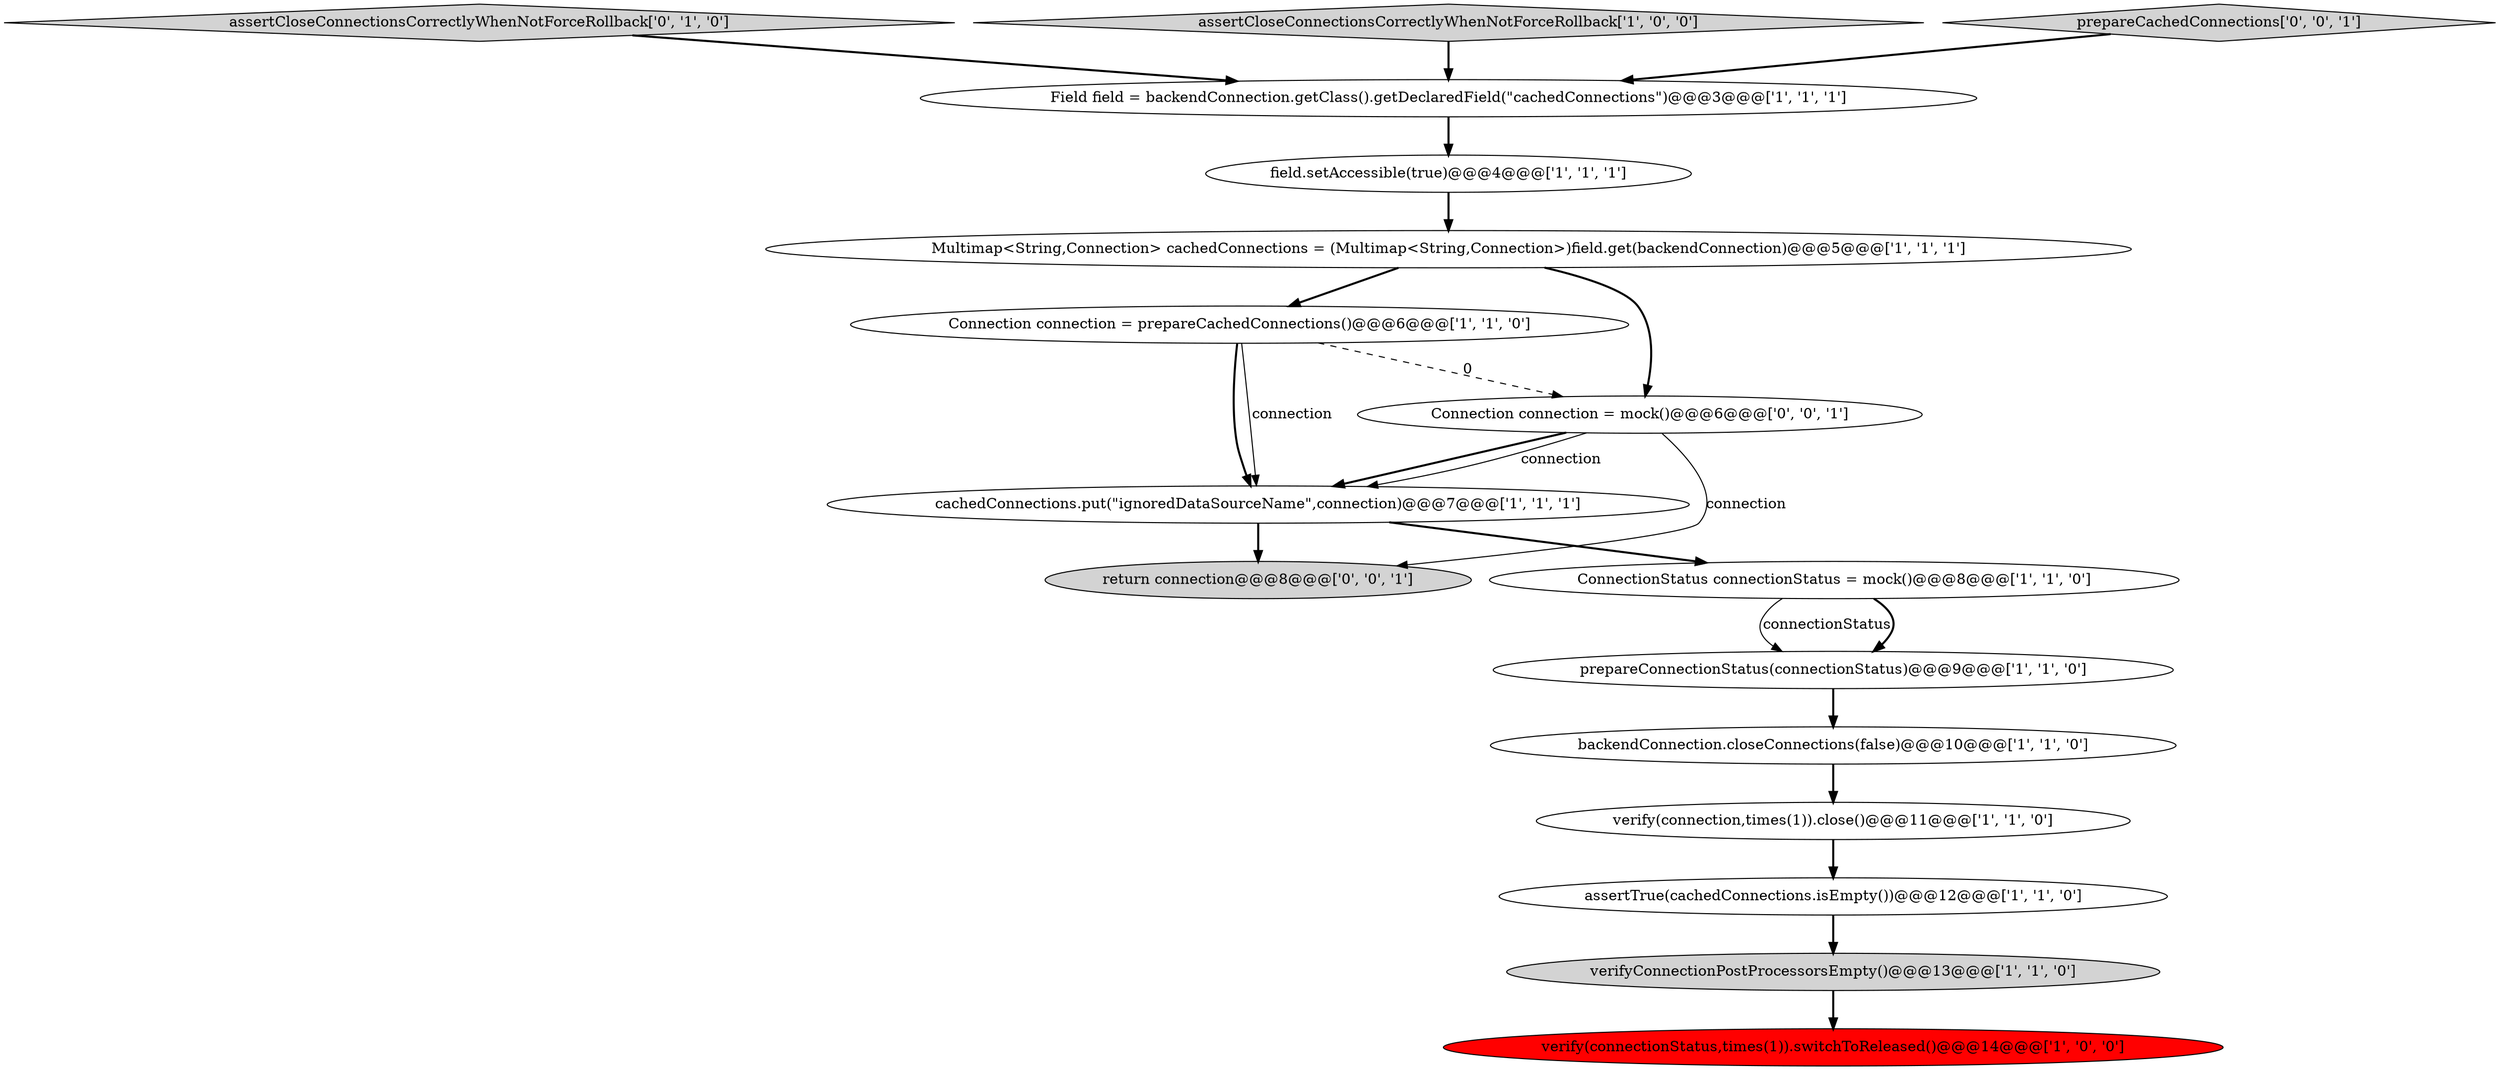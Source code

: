 digraph {
0 [style = filled, label = "Connection connection = prepareCachedConnections()@@@6@@@['1', '1', '0']", fillcolor = white, shape = ellipse image = "AAA0AAABBB1BBB"];
9 [style = filled, label = "field.setAccessible(true)@@@4@@@['1', '1', '1']", fillcolor = white, shape = ellipse image = "AAA0AAABBB1BBB"];
2 [style = filled, label = "cachedConnections.put(\"ignoredDataSourceName\",connection)@@@7@@@['1', '1', '1']", fillcolor = white, shape = ellipse image = "AAA0AAABBB1BBB"];
1 [style = filled, label = "Multimap<String,Connection> cachedConnections = (Multimap<String,Connection>)field.get(backendConnection)@@@5@@@['1', '1', '1']", fillcolor = white, shape = ellipse image = "AAA0AAABBB1BBB"];
7 [style = filled, label = "Field field = backendConnection.getClass().getDeclaredField(\"cachedConnections\")@@@3@@@['1', '1', '1']", fillcolor = white, shape = ellipse image = "AAA0AAABBB1BBB"];
4 [style = filled, label = "verifyConnectionPostProcessorsEmpty()@@@13@@@['1', '1', '0']", fillcolor = lightgray, shape = ellipse image = "AAA0AAABBB1BBB"];
5 [style = filled, label = "verify(connection,times(1)).close()@@@11@@@['1', '1', '0']", fillcolor = white, shape = ellipse image = "AAA0AAABBB1BBB"];
14 [style = filled, label = "return connection@@@8@@@['0', '0', '1']", fillcolor = lightgray, shape = ellipse image = "AAA0AAABBB3BBB"];
10 [style = filled, label = "assertTrue(cachedConnections.isEmpty())@@@12@@@['1', '1', '0']", fillcolor = white, shape = ellipse image = "AAA0AAABBB1BBB"];
13 [style = filled, label = "assertCloseConnectionsCorrectlyWhenNotForceRollback['0', '1', '0']", fillcolor = lightgray, shape = diamond image = "AAA0AAABBB2BBB"];
3 [style = filled, label = "prepareConnectionStatus(connectionStatus)@@@9@@@['1', '1', '0']", fillcolor = white, shape = ellipse image = "AAA0AAABBB1BBB"];
8 [style = filled, label = "assertCloseConnectionsCorrectlyWhenNotForceRollback['1', '0', '0']", fillcolor = lightgray, shape = diamond image = "AAA0AAABBB1BBB"];
11 [style = filled, label = "backendConnection.closeConnections(false)@@@10@@@['1', '1', '0']", fillcolor = white, shape = ellipse image = "AAA0AAABBB1BBB"];
12 [style = filled, label = "ConnectionStatus connectionStatus = mock()@@@8@@@['1', '1', '0']", fillcolor = white, shape = ellipse image = "AAA0AAABBB1BBB"];
15 [style = filled, label = "prepareCachedConnections['0', '0', '1']", fillcolor = lightgray, shape = diamond image = "AAA0AAABBB3BBB"];
16 [style = filled, label = "Connection connection = mock()@@@6@@@['0', '0', '1']", fillcolor = white, shape = ellipse image = "AAA0AAABBB3BBB"];
6 [style = filled, label = "verify(connectionStatus,times(1)).switchToReleased()@@@14@@@['1', '0', '0']", fillcolor = red, shape = ellipse image = "AAA1AAABBB1BBB"];
5->10 [style = bold, label=""];
15->7 [style = bold, label=""];
4->6 [style = bold, label=""];
0->2 [style = bold, label=""];
0->16 [style = dashed, label="0"];
3->11 [style = bold, label=""];
1->0 [style = bold, label=""];
16->2 [style = bold, label=""];
12->3 [style = solid, label="connectionStatus"];
2->12 [style = bold, label=""];
8->7 [style = bold, label=""];
7->9 [style = bold, label=""];
11->5 [style = bold, label=""];
16->2 [style = solid, label="connection"];
16->14 [style = solid, label="connection"];
1->16 [style = bold, label=""];
13->7 [style = bold, label=""];
2->14 [style = bold, label=""];
10->4 [style = bold, label=""];
0->2 [style = solid, label="connection"];
12->3 [style = bold, label=""];
9->1 [style = bold, label=""];
}
